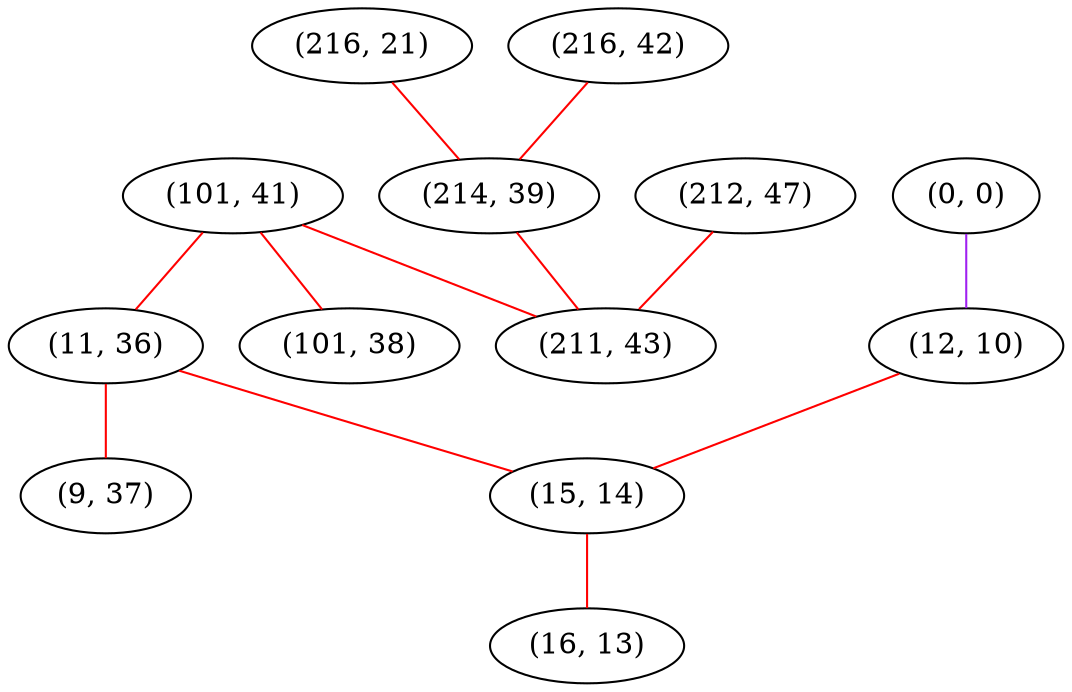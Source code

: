 graph "" {
"(101, 41)";
"(0, 0)";
"(11, 36)";
"(101, 38)";
"(216, 21)";
"(216, 42)";
"(214, 39)";
"(12, 10)";
"(212, 47)";
"(9, 37)";
"(15, 14)";
"(16, 13)";
"(211, 43)";
"(101, 41)" -- "(101, 38)"  [color=red, key=0, weight=1];
"(101, 41)" -- "(11, 36)"  [color=red, key=0, weight=1];
"(101, 41)" -- "(211, 43)"  [color=red, key=0, weight=1];
"(0, 0)" -- "(12, 10)"  [color=purple, key=0, weight=4];
"(11, 36)" -- "(9, 37)"  [color=red, key=0, weight=1];
"(11, 36)" -- "(15, 14)"  [color=red, key=0, weight=1];
"(216, 21)" -- "(214, 39)"  [color=red, key=0, weight=1];
"(216, 42)" -- "(214, 39)"  [color=red, key=0, weight=1];
"(214, 39)" -- "(211, 43)"  [color=red, key=0, weight=1];
"(12, 10)" -- "(15, 14)"  [color=red, key=0, weight=1];
"(212, 47)" -- "(211, 43)"  [color=red, key=0, weight=1];
"(15, 14)" -- "(16, 13)"  [color=red, key=0, weight=1];
}
